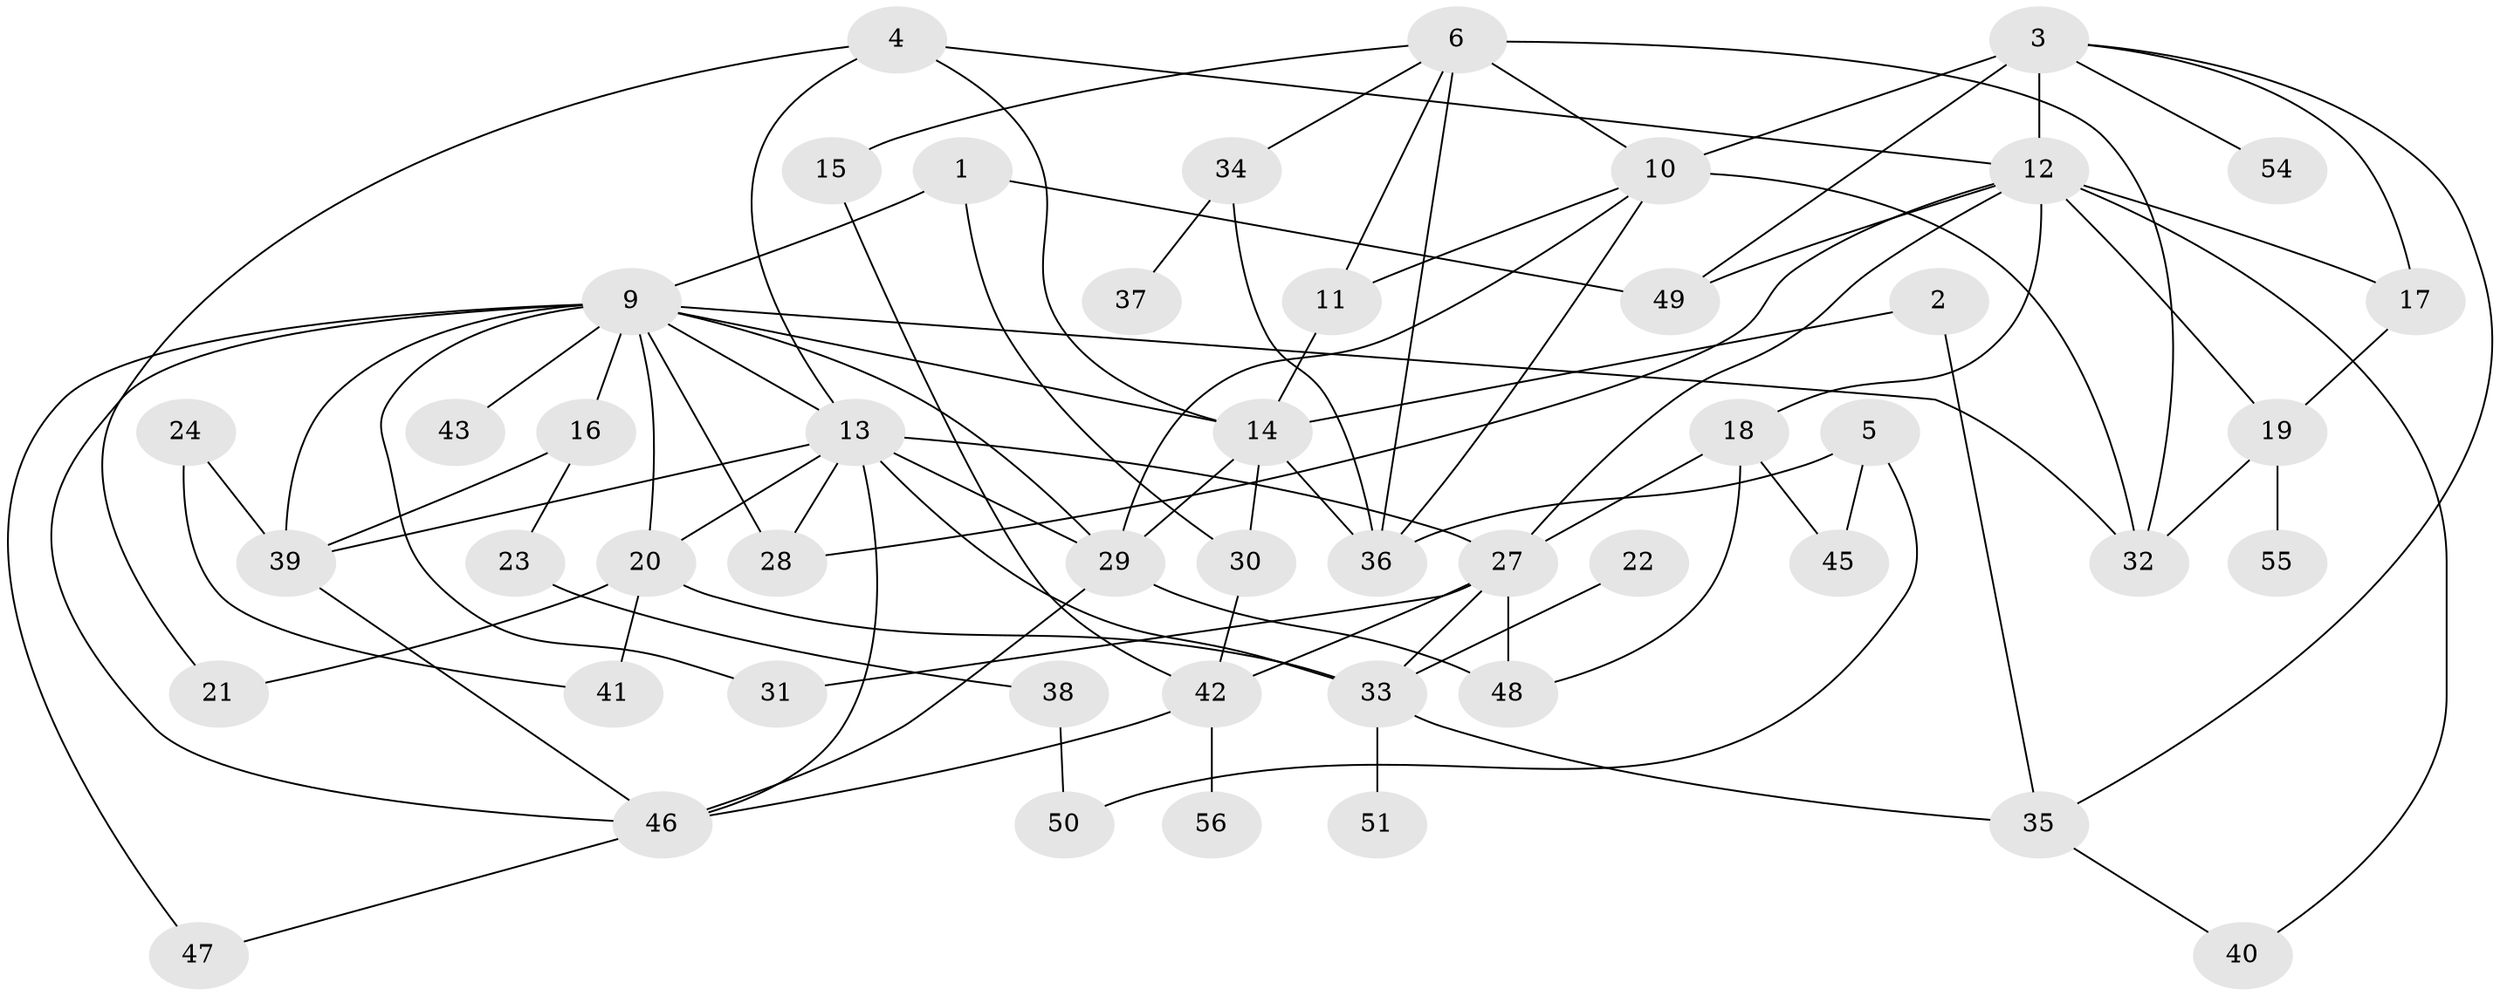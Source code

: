 // original degree distribution, {4: 0.11607142857142858, 3: 0.22321428571428573, 2: 0.22321428571428573, 1: 0.22321428571428573, 0: 0.05357142857142857, 5: 0.08035714285714286, 6: 0.044642857142857144, 8: 0.008928571428571428, 7: 0.026785714285714284}
// Generated by graph-tools (version 1.1) at 2025/33/03/09/25 02:33:28]
// undirected, 49 vertices, 91 edges
graph export_dot {
graph [start="1"]
  node [color=gray90,style=filled];
  1;
  2;
  3;
  4;
  5;
  6;
  9;
  10;
  11;
  12;
  13;
  14;
  15;
  16;
  17;
  18;
  19;
  20;
  21;
  22;
  23;
  24;
  27;
  28;
  29;
  30;
  31;
  32;
  33;
  34;
  35;
  36;
  37;
  38;
  39;
  40;
  41;
  42;
  43;
  45;
  46;
  47;
  48;
  49;
  50;
  51;
  54;
  55;
  56;
  1 -- 9 [weight=1.0];
  1 -- 30 [weight=1.0];
  1 -- 49 [weight=1.0];
  2 -- 14 [weight=1.0];
  2 -- 35 [weight=1.0];
  3 -- 10 [weight=1.0];
  3 -- 12 [weight=2.0];
  3 -- 17 [weight=1.0];
  3 -- 35 [weight=1.0];
  3 -- 49 [weight=1.0];
  3 -- 54 [weight=1.0];
  4 -- 12 [weight=1.0];
  4 -- 13 [weight=1.0];
  4 -- 14 [weight=1.0];
  4 -- 21 [weight=1.0];
  5 -- 36 [weight=1.0];
  5 -- 45 [weight=1.0];
  5 -- 50 [weight=1.0];
  6 -- 10 [weight=1.0];
  6 -- 11 [weight=1.0];
  6 -- 15 [weight=1.0];
  6 -- 32 [weight=1.0];
  6 -- 34 [weight=1.0];
  6 -- 36 [weight=1.0];
  9 -- 13 [weight=1.0];
  9 -- 14 [weight=1.0];
  9 -- 16 [weight=1.0];
  9 -- 20 [weight=1.0];
  9 -- 28 [weight=1.0];
  9 -- 29 [weight=1.0];
  9 -- 31 [weight=1.0];
  9 -- 32 [weight=1.0];
  9 -- 39 [weight=1.0];
  9 -- 43 [weight=1.0];
  9 -- 46 [weight=1.0];
  9 -- 47 [weight=1.0];
  10 -- 11 [weight=1.0];
  10 -- 29 [weight=1.0];
  10 -- 32 [weight=3.0];
  10 -- 36 [weight=1.0];
  11 -- 14 [weight=1.0];
  12 -- 17 [weight=1.0];
  12 -- 18 [weight=1.0];
  12 -- 19 [weight=1.0];
  12 -- 27 [weight=1.0];
  12 -- 28 [weight=1.0];
  12 -- 40 [weight=1.0];
  12 -- 49 [weight=1.0];
  13 -- 20 [weight=1.0];
  13 -- 27 [weight=1.0];
  13 -- 28 [weight=1.0];
  13 -- 29 [weight=1.0];
  13 -- 33 [weight=2.0];
  13 -- 39 [weight=1.0];
  13 -- 46 [weight=1.0];
  14 -- 29 [weight=1.0];
  14 -- 30 [weight=1.0];
  14 -- 36 [weight=1.0];
  15 -- 42 [weight=1.0];
  16 -- 23 [weight=1.0];
  16 -- 39 [weight=1.0];
  17 -- 19 [weight=1.0];
  18 -- 27 [weight=1.0];
  18 -- 45 [weight=1.0];
  18 -- 48 [weight=1.0];
  19 -- 32 [weight=1.0];
  19 -- 55 [weight=1.0];
  20 -- 21 [weight=1.0];
  20 -- 33 [weight=1.0];
  20 -- 41 [weight=1.0];
  22 -- 33 [weight=1.0];
  23 -- 38 [weight=1.0];
  24 -- 39 [weight=1.0];
  24 -- 41 [weight=1.0];
  27 -- 31 [weight=1.0];
  27 -- 33 [weight=1.0];
  27 -- 42 [weight=1.0];
  27 -- 48 [weight=1.0];
  29 -- 46 [weight=1.0];
  29 -- 48 [weight=2.0];
  30 -- 42 [weight=1.0];
  33 -- 35 [weight=2.0];
  33 -- 51 [weight=1.0];
  34 -- 36 [weight=1.0];
  34 -- 37 [weight=1.0];
  35 -- 40 [weight=1.0];
  38 -- 50 [weight=1.0];
  39 -- 46 [weight=1.0];
  42 -- 46 [weight=1.0];
  42 -- 56 [weight=1.0];
  46 -- 47 [weight=1.0];
}
